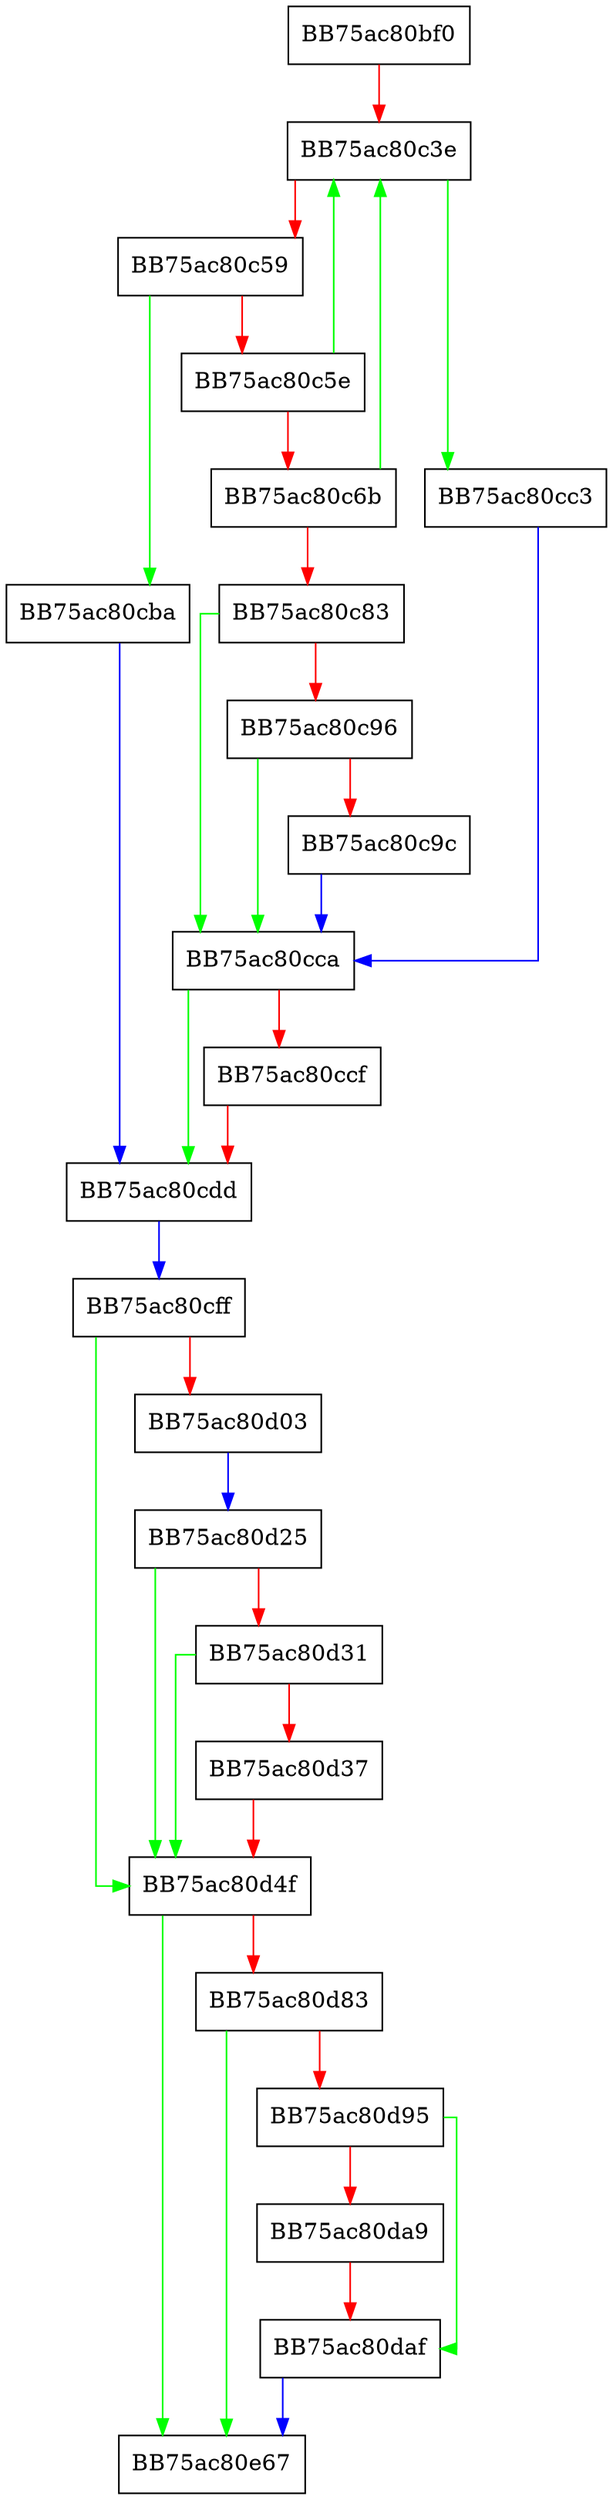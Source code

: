 digraph Execute {
  node [shape="box"];
  graph [splines=ortho];
  BB75ac80bf0 -> BB75ac80c3e [color="red"];
  BB75ac80c3e -> BB75ac80cc3 [color="green"];
  BB75ac80c3e -> BB75ac80c59 [color="red"];
  BB75ac80c59 -> BB75ac80cba [color="green"];
  BB75ac80c59 -> BB75ac80c5e [color="red"];
  BB75ac80c5e -> BB75ac80c3e [color="green"];
  BB75ac80c5e -> BB75ac80c6b [color="red"];
  BB75ac80c6b -> BB75ac80c3e [color="green"];
  BB75ac80c6b -> BB75ac80c83 [color="red"];
  BB75ac80c83 -> BB75ac80cca [color="green"];
  BB75ac80c83 -> BB75ac80c96 [color="red"];
  BB75ac80c96 -> BB75ac80cca [color="green"];
  BB75ac80c96 -> BB75ac80c9c [color="red"];
  BB75ac80c9c -> BB75ac80cca [color="blue"];
  BB75ac80cba -> BB75ac80cdd [color="blue"];
  BB75ac80cc3 -> BB75ac80cca [color="blue"];
  BB75ac80cca -> BB75ac80cdd [color="green"];
  BB75ac80cca -> BB75ac80ccf [color="red"];
  BB75ac80ccf -> BB75ac80cdd [color="red"];
  BB75ac80cdd -> BB75ac80cff [color="blue"];
  BB75ac80cff -> BB75ac80d4f [color="green"];
  BB75ac80cff -> BB75ac80d03 [color="red"];
  BB75ac80d03 -> BB75ac80d25 [color="blue"];
  BB75ac80d25 -> BB75ac80d4f [color="green"];
  BB75ac80d25 -> BB75ac80d31 [color="red"];
  BB75ac80d31 -> BB75ac80d4f [color="green"];
  BB75ac80d31 -> BB75ac80d37 [color="red"];
  BB75ac80d37 -> BB75ac80d4f [color="red"];
  BB75ac80d4f -> BB75ac80e67 [color="green"];
  BB75ac80d4f -> BB75ac80d83 [color="red"];
  BB75ac80d83 -> BB75ac80e67 [color="green"];
  BB75ac80d83 -> BB75ac80d95 [color="red"];
  BB75ac80d95 -> BB75ac80daf [color="green"];
  BB75ac80d95 -> BB75ac80da9 [color="red"];
  BB75ac80da9 -> BB75ac80daf [color="red"];
  BB75ac80daf -> BB75ac80e67 [color="blue"];
}
